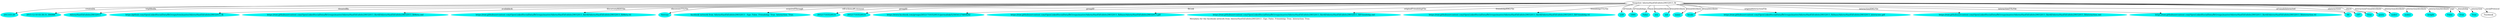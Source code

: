 digraph  {
	graph [label="Metadata for the facebook network from AdornoNaoEhEnfeite29032013 . Ego: False. Friendship: True. Interaction: True."];
	node [label="\N"];
	0	 [color="#02F3F1",
		label="2013-03-29",
		style=filled];
	"Snapshot AdornoNaoEhEnfeite29032013_fb" -> 0	 [label=createdAt];
	1	 [color="#02F3F1",
		label="2015-12-10 03:30:31.394988",
		style=filled];
	"Snapshot AdornoNaoEhEnfeite29032013_fb" -> 1	 [label=triplifiedIn];
	2	 [color="#02F3F1",
		label=AdornoNaoEhEnfeite29032013,
		style=filled];
	"Snapshot AdornoNaoEhEnfeite29032013_fb" -> 2	 [label=donatedBy];
	3	 [color="#02F3F1",
		label="https://github.com/OpenLinkedSocialData/fbGroups/tree/master/AdornoNaoEhEnfeite29032013_fb",
		style=filled];
	"Snapshot AdornoNaoEhEnfeite29032013_fb" -> 3	 [label=availableAt];
	4	 [color="#02F3F1",
		label="https://raw.githubusercontent.com/OpenLinkedSocialData/fbGroups/master/AdornoNaoEhEnfeite29032013_fb/rdf/AdornoNaoEhEnfeite29032013_\
fbMeta.owl",
		style=filled];
	"Snapshot AdornoNaoEhEnfeite29032013_fb" -> 4	 [label=discorveryRDFFile];
	5	 [color="#02F3F1",
		label="https://raw.githubusercontent.com/OpenLinkedSocialData/fbGroups/master/AdornoNaoEhEnfeite29032013_fb/rdf/AdornoNaoEhEnfeite29032013_\
fbMeta.ttl",
		style=filled];
	"Snapshot AdornoNaoEhEnfeite29032013_fb" -> 5	 [label=discoveryTTLFile];
	6	 [color="#02F3F1",
		label=Netvizz,
		style=filled];
	"Snapshot AdornoNaoEhEnfeite29032013_fb" -> 6	 [label=acquiredThrough];
	7	 [color="#02F3F1",
		label="facebook network from AdornoNaoEhEnfeite29032013 . Ego: False. Friendship: True. Interaction: True.",
		style=filled];
	"Snapshot AdornoNaoEhEnfeite29032013_fb" -> 7	 [label="rdf-schema#comment"];
	8	 [color="#02F3F1",
		label=265217103529531,
		style=filled];
	"Snapshot AdornoNaoEhEnfeite29032013_fb" -> 8	 [label=groupID];
	9	 [color="#02F3F1",
		label=265217103529531,
		style=filled];
	"Snapshot AdornoNaoEhEnfeite29032013_fb" -> 9	 [label=groupID];
	10	 [color="#02F3F1",
		label="https://www.facebook.com/groups/265217103529531/permalink/525654127485826/",
		style=filled];
	"Snapshot AdornoNaoEhEnfeite29032013_fb" -> 10	 [label=fbLink];
	11	 [color="#02F3F1",
		label="https://raw.githubusercontent.com/OpenLinkedSocialData/fbGroups/master/AdornoNaoEhEnfeite29032013_fb/base/AdornoNaoEhEnfeite29032013.gdf",
		style=filled];
	"Snapshot AdornoNaoEhEnfeite29032013_fb" -> 11	 [label=originalFriendshipFile];
	12	 [color="#02F3F1",
		label="https://raw.githubusercontent.com/OpenLinkedSocialData/fbGroups/master/AdornoNaoEhEnfeite29032013_fb/rdf/AdornoNaoEhEnfeite29032013_\
fbFriendship.owl",
		style=filled];
	"Snapshot AdornoNaoEhEnfeite29032013_fb" -> 12	 [label=friendshipXMLFile];
	13	 [color="#02F3F1",
		label="https://raw.githubusercontent.com/OpenLinkedSocialData/fbGroups/master/AdornoNaoEhEnfeite29032013_fb/rdf/AdornoNaoEhEnfeite29032013_\
fbFriendship.ttl",
		style=filled];
	"Snapshot AdornoNaoEhEnfeite29032013_fb" -> 13	 [label=friendshipTTLFile];
	14	 [color="#02F3F1",
		label=229,
		style=filled];
	"Snapshot AdornoNaoEhEnfeite29032013_fb" -> 14	 [label=nFriends];
	15	 [color="#02F3F1",
		label=1095,
		style=filled];
	"Snapshot AdornoNaoEhEnfeite29032013_fb" -> 15	 [label=nFriendships];
	16	 [color="#02F3F1",
		label=False,
		style=filled];
	"Snapshot AdornoNaoEhEnfeite29032013_fb" -> 16	 [label=fAnon];
	17	 [color="#02F3F1",
		label=sex,
		style=filled];
	"Snapshot AdornoNaoEhEnfeite29032013_fb" -> 17	 [label=friendAttribute];
	18	 [color="#02F3F1",
		label=uid,
		style=filled];
	"Snapshot AdornoNaoEhEnfeite29032013_fb" -> 18	 [label=friendAttribute];
	19	 [color="#02F3F1",
		label=name,
		style=filled];
	"Snapshot AdornoNaoEhEnfeite29032013_fb" -> 19	 [label=friendAttribute];
	20	 [color="#02F3F1",
		label=locale,
		style=filled];
	"Snapshot AdornoNaoEhEnfeite29032013_fb" -> 20	 [label=friendAttribute];
	21	 [color="#02F3F1",
		label="https://raw.githubusercontent.com/OpenLinkedSocialData/fbGroups/master/AdornoNaoEhEnfeite29032013_fb/base/AdornoNaoEhEnfeite29032013_\
interacoes.gdf",
		style=filled];
	"Snapshot AdornoNaoEhEnfeite29032013_fb" -> 21	 [label=originalInteractionFile];
	22	 [color="#02F3F1",
		label="https://raw.githubusercontent.com/OpenLinkedSocialData/fbGroups/master/AdornoNaoEhEnfeite29032013_fb/rdf/AdornoNaoEhEnfeite29032013_\
fbInteraction.owl",
		style=filled];
	"Snapshot AdornoNaoEhEnfeite29032013_fb" -> 22	 [label=interactionXMLFile];
	23	 [color="#02F3F1",
		label="https://raw.githubusercontent.com/OpenLinkedSocialData/fbGroups/master/AdornoNaoEhEnfeite29032013_fb/rdf/AdornoNaoEhEnfeite29032013_\
fbInteraction.ttl",
		style=filled];
	"Snapshot AdornoNaoEhEnfeite29032013_fb" -> 23	 [label=interactionTTLFile];
	24	 [color="#02F3F1",
		label=64,
		style=filled];
	"Snapshot AdornoNaoEhEnfeite29032013_fb" -> 24	 [label=nFriendsInteracted];
	25	 [color="#02F3F1",
		label=197,
		style=filled];
	"Snapshot AdornoNaoEhEnfeite29032013_fb" -> 25	 [label=nInteractions];
	26	 [color="#02F3F1",
		label=True,
		style=filled];
	"Snapshot AdornoNaoEhEnfeite29032013_fb" -> 26	 [label=iAnon];
	27	 [color="#02F3F1",
		label=posts,
		style=filled];
	"Snapshot AdornoNaoEhEnfeite29032013_fb" -> 27	 [label=interactionFriendAttribute];
	28	 [color="#02F3F1",
		label=node1,
		style=filled];
	"Snapshot AdornoNaoEhEnfeite29032013_fb" -> 28	 [label=interactionAttribute];
	29	 [color="#02F3F1",
		label=node2,
		style=filled];
	"Snapshot AdornoNaoEhEnfeite29032013_fb" -> 29	 [label=interactionAttribute];
	30	 [color="#02F3F1",
		label=weight,
		style=filled];
	"Snapshot AdornoNaoEhEnfeite29032013_fb" -> 30	 [label=interactionAttribute];
	31	 [color="#02F3F1",
		label=False,
		style=filled];
	"Snapshot AdornoNaoEhEnfeite29032013_fb" -> 31	 [label=ego];
	32	 [color="#02F3F1",
		label=True,
		style=filled];
	"Snapshot AdornoNaoEhEnfeite29032013_fb" -> 32	 [label=friendship];
	33	 [color="#02F3F1",
		label=True,
		style=filled];
	"Snapshot AdornoNaoEhEnfeite29032013_fb" -> 33	 [label=interaction];
	"Snapshot AdornoNaoEhEnfeite29032013_fb" -> Facebook	 [label=socialProtocol];
}
